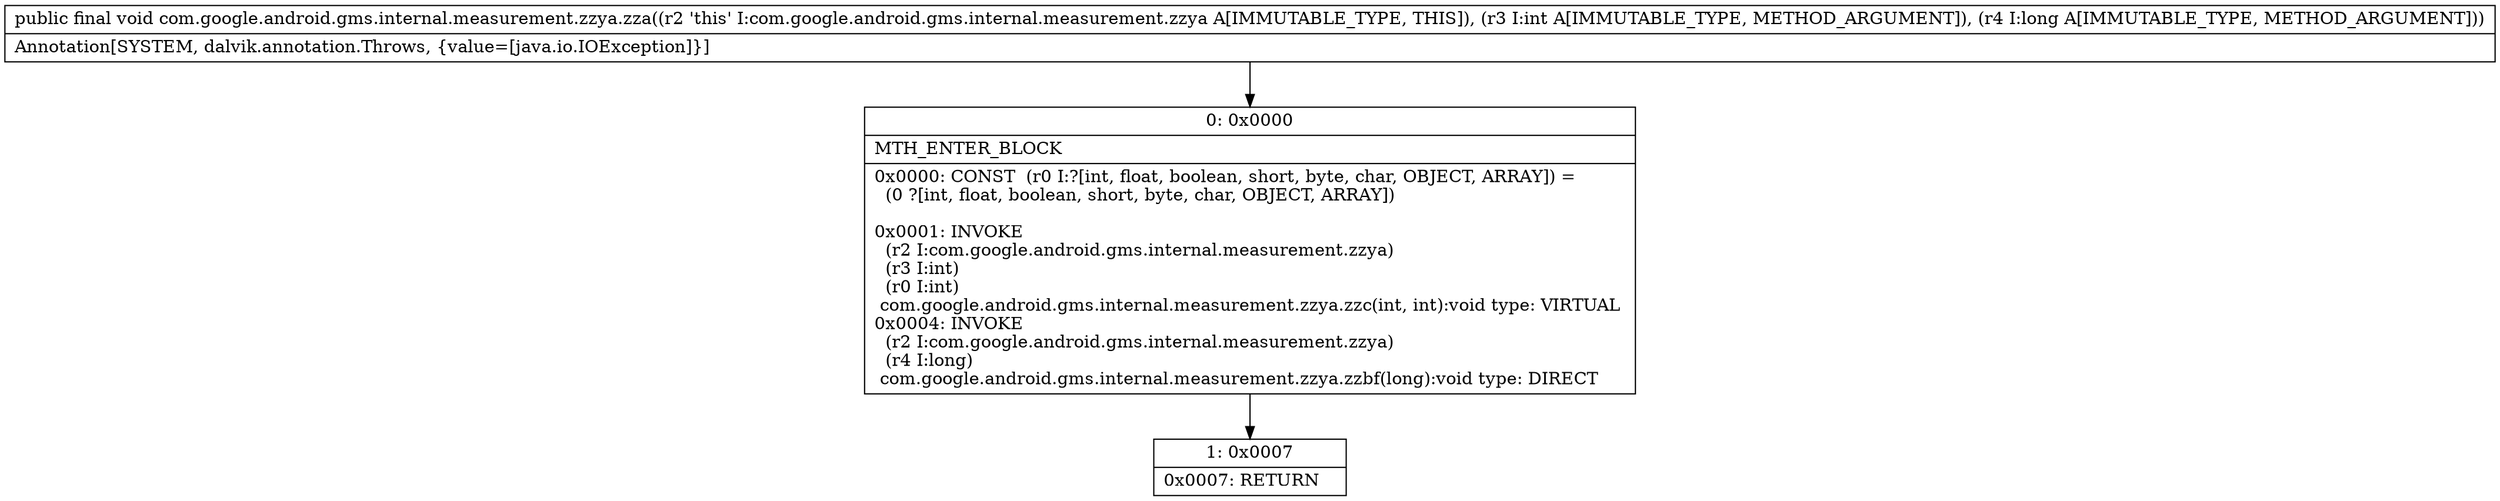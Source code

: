 digraph "CFG forcom.google.android.gms.internal.measurement.zzya.zza(IJ)V" {
Node_0 [shape=record,label="{0\:\ 0x0000|MTH_ENTER_BLOCK\l|0x0000: CONST  (r0 I:?[int, float, boolean, short, byte, char, OBJECT, ARRAY]) = \l  (0 ?[int, float, boolean, short, byte, char, OBJECT, ARRAY])\l \l0x0001: INVOKE  \l  (r2 I:com.google.android.gms.internal.measurement.zzya)\l  (r3 I:int)\l  (r0 I:int)\l com.google.android.gms.internal.measurement.zzya.zzc(int, int):void type: VIRTUAL \l0x0004: INVOKE  \l  (r2 I:com.google.android.gms.internal.measurement.zzya)\l  (r4 I:long)\l com.google.android.gms.internal.measurement.zzya.zzbf(long):void type: DIRECT \l}"];
Node_1 [shape=record,label="{1\:\ 0x0007|0x0007: RETURN   \l}"];
MethodNode[shape=record,label="{public final void com.google.android.gms.internal.measurement.zzya.zza((r2 'this' I:com.google.android.gms.internal.measurement.zzya A[IMMUTABLE_TYPE, THIS]), (r3 I:int A[IMMUTABLE_TYPE, METHOD_ARGUMENT]), (r4 I:long A[IMMUTABLE_TYPE, METHOD_ARGUMENT]))  | Annotation[SYSTEM, dalvik.annotation.Throws, \{value=[java.io.IOException]\}]\l}"];
MethodNode -> Node_0;
Node_0 -> Node_1;
}

